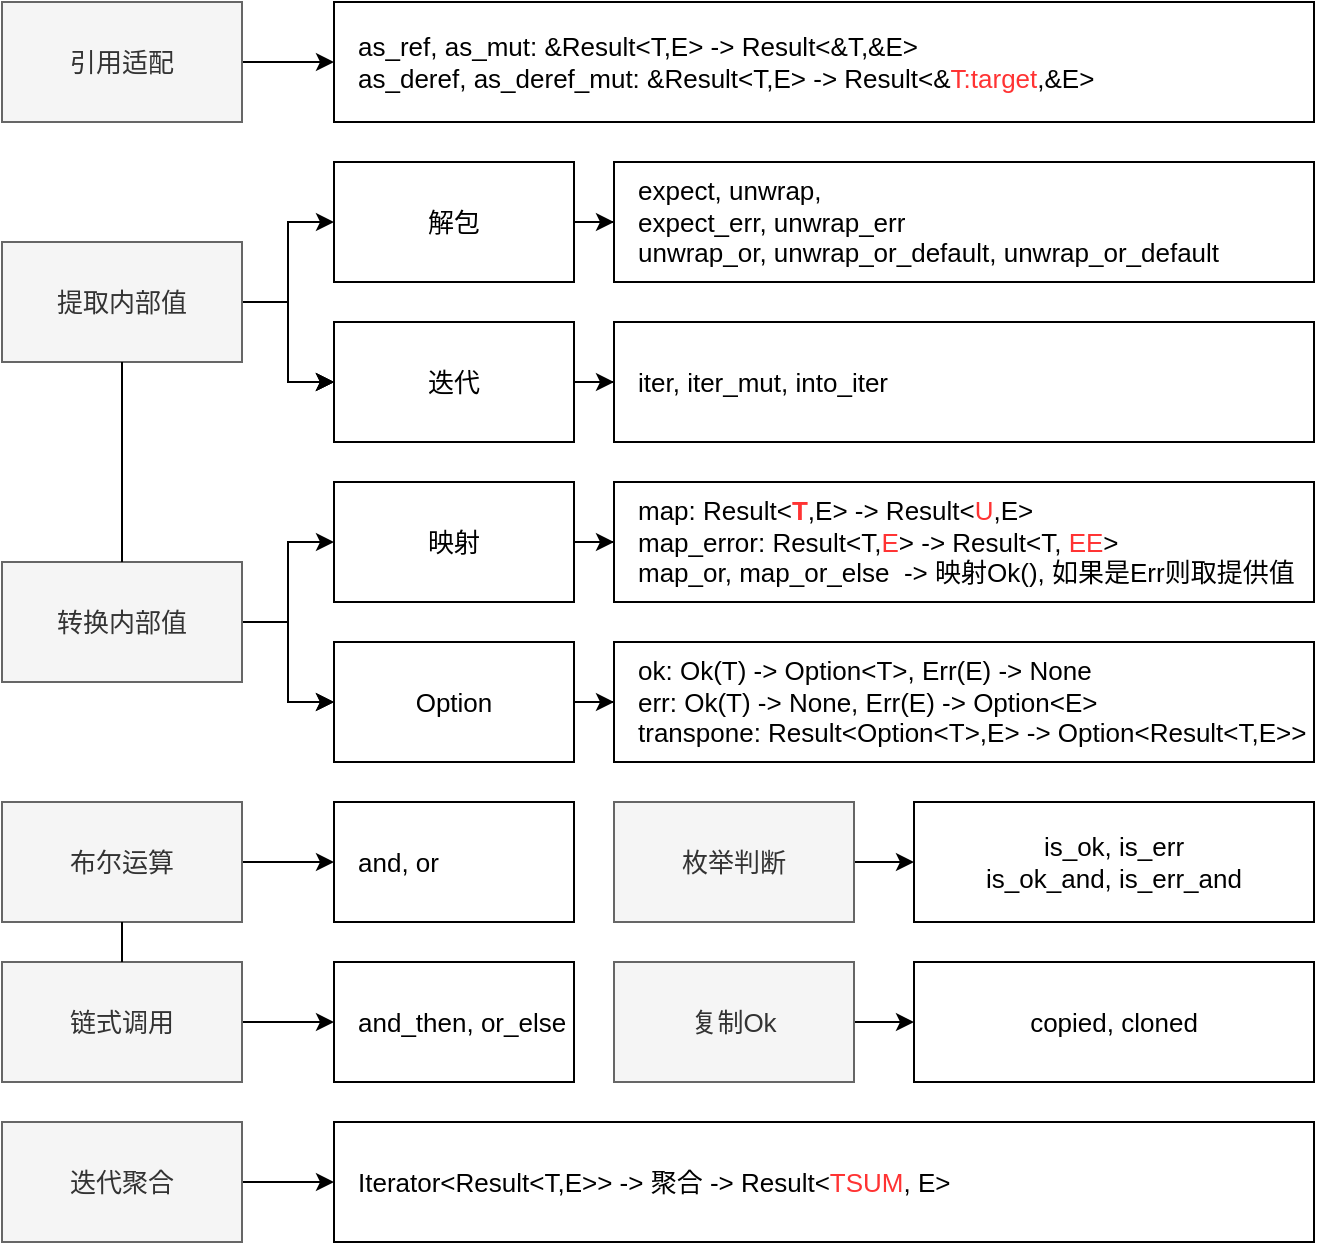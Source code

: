 <mxfile version="21.5.2" type="device" pages="2">
  <diagram name="第 1 页" id="amgvbtfpD5c7mr5i8vl2">
    <mxGraphModel dx="2314" dy="1166" grid="0" gridSize="10" guides="1" tooltips="1" connect="1" arrows="1" fold="1" page="1" pageScale="1" pageWidth="827" pageHeight="1169" math="0" shadow="0">
      <root>
        <mxCell id="0" />
        <mxCell id="1" parent="0" />
        <mxCell id="7Dq5Ay2CCi1CjYVmZKPr-3" value="" style="edgeStyle=orthogonalEdgeStyle;rounded=0;orthogonalLoop=1;jettySize=auto;html=1;fontSize=13;" parent="1" source="7Dq5Ay2CCi1CjYVmZKPr-1" target="7Dq5Ay2CCi1CjYVmZKPr-2" edge="1">
          <mxGeometry relative="1" as="geometry" />
        </mxCell>
        <mxCell id="7Dq5Ay2CCi1CjYVmZKPr-4" value="" style="edgeStyle=orthogonalEdgeStyle;rounded=0;orthogonalLoop=1;jettySize=auto;html=1;fontSize=13;" parent="1" source="7Dq5Ay2CCi1CjYVmZKPr-1" target="7Dq5Ay2CCi1CjYVmZKPr-2" edge="1">
          <mxGeometry relative="1" as="geometry" />
        </mxCell>
        <mxCell id="7Dq5Ay2CCi1CjYVmZKPr-5" value="" style="edgeStyle=orthogonalEdgeStyle;rounded=0;orthogonalLoop=1;jettySize=auto;html=1;fontSize=13;" parent="1" source="7Dq5Ay2CCi1CjYVmZKPr-1" target="7Dq5Ay2CCi1CjYVmZKPr-2" edge="1">
          <mxGeometry relative="1" as="geometry" />
        </mxCell>
        <mxCell id="7Dq5Ay2CCi1CjYVmZKPr-7" value="" style="edgeStyle=orthogonalEdgeStyle;rounded=0;orthogonalLoop=1;jettySize=auto;html=1;fontSize=13;" parent="1" source="7Dq5Ay2CCi1CjYVmZKPr-1" target="7Dq5Ay2CCi1CjYVmZKPr-6" edge="1">
          <mxGeometry relative="1" as="geometry" />
        </mxCell>
        <mxCell id="7Dq5Ay2CCi1CjYVmZKPr-1" value="提取内部值" style="rounded=0;whiteSpace=wrap;html=1;fontSize=13;fillColor=#f5f5f5;strokeColor=#666666;fontColor=#333333;" parent="1" vertex="1">
          <mxGeometry x="74" y="330" width="120" height="60" as="geometry" />
        </mxCell>
        <mxCell id="7Dq5Ay2CCi1CjYVmZKPr-22" value="" style="edgeStyle=orthogonalEdgeStyle;rounded=0;orthogonalLoop=1;jettySize=auto;html=1;fontSize=13;" parent="1" source="7Dq5Ay2CCi1CjYVmZKPr-2" target="7Dq5Ay2CCi1CjYVmZKPr-21" edge="1">
          <mxGeometry relative="1" as="geometry" />
        </mxCell>
        <mxCell id="7Dq5Ay2CCi1CjYVmZKPr-2" value="迭代" style="whiteSpace=wrap;html=1;rounded=0;fontSize=13;" parent="1" vertex="1">
          <mxGeometry x="240" y="370" width="120" height="60" as="geometry" />
        </mxCell>
        <mxCell id="7Dq5Ay2CCi1CjYVmZKPr-20" value="" style="edgeStyle=orthogonalEdgeStyle;rounded=0;orthogonalLoop=1;jettySize=auto;html=1;fontSize=13;" parent="1" source="7Dq5Ay2CCi1CjYVmZKPr-6" target="7Dq5Ay2CCi1CjYVmZKPr-19" edge="1">
          <mxGeometry relative="1" as="geometry" />
        </mxCell>
        <mxCell id="7Dq5Ay2CCi1CjYVmZKPr-6" value="解包" style="whiteSpace=wrap;html=1;rounded=0;fontSize=13;" parent="1" vertex="1">
          <mxGeometry x="240" y="290" width="120" height="60" as="geometry" />
        </mxCell>
        <mxCell id="7Dq5Ay2CCi1CjYVmZKPr-35" value="" style="edgeStyle=orthogonalEdgeStyle;rounded=0;orthogonalLoop=1;jettySize=auto;html=1;" parent="1" source="7Dq5Ay2CCi1CjYVmZKPr-8" target="7Dq5Ay2CCi1CjYVmZKPr-31" edge="1">
          <mxGeometry relative="1" as="geometry" />
        </mxCell>
        <mxCell id="7Dq5Ay2CCi1CjYVmZKPr-8" value="引用适配" style="rounded=0;whiteSpace=wrap;html=1;fontSize=13;fillColor=#f5f5f5;strokeColor=#666666;fontColor=#333333;" parent="1" vertex="1">
          <mxGeometry x="74" y="210" width="120" height="60" as="geometry" />
        </mxCell>
        <mxCell id="7Dq5Ay2CCi1CjYVmZKPr-11" value="" style="edgeStyle=orthogonalEdgeStyle;rounded=0;orthogonalLoop=1;jettySize=auto;html=1;fontSize=13;" parent="1" source="7Dq5Ay2CCi1CjYVmZKPr-9" target="7Dq5Ay2CCi1CjYVmZKPr-10" edge="1">
          <mxGeometry relative="1" as="geometry" />
        </mxCell>
        <mxCell id="7Dq5Ay2CCi1CjYVmZKPr-12" value="" style="edgeStyle=orthogonalEdgeStyle;rounded=0;orthogonalLoop=1;jettySize=auto;html=1;fontSize=13;" parent="1" source="7Dq5Ay2CCi1CjYVmZKPr-9" target="7Dq5Ay2CCi1CjYVmZKPr-10" edge="1">
          <mxGeometry relative="1" as="geometry" />
        </mxCell>
        <mxCell id="7Dq5Ay2CCi1CjYVmZKPr-15" value="" style="edgeStyle=orthogonalEdgeStyle;rounded=0;orthogonalLoop=1;jettySize=auto;html=1;fontSize=13;" parent="1" source="7Dq5Ay2CCi1CjYVmZKPr-9" target="7Dq5Ay2CCi1CjYVmZKPr-14" edge="1">
          <mxGeometry relative="1" as="geometry" />
        </mxCell>
        <mxCell id="7Dq5Ay2CCi1CjYVmZKPr-9" value="转换内部值" style="rounded=0;whiteSpace=wrap;html=1;fontSize=13;fillColor=#f5f5f5;strokeColor=#666666;fontColor=#333333;" parent="1" vertex="1">
          <mxGeometry x="74" y="490" width="120" height="60" as="geometry" />
        </mxCell>
        <mxCell id="7Dq5Ay2CCi1CjYVmZKPr-26" value="" style="edgeStyle=orthogonalEdgeStyle;rounded=0;orthogonalLoop=1;jettySize=auto;html=1;" parent="1" source="7Dq5Ay2CCi1CjYVmZKPr-10" target="7Dq5Ay2CCi1CjYVmZKPr-25" edge="1">
          <mxGeometry relative="1" as="geometry" />
        </mxCell>
        <mxCell id="7Dq5Ay2CCi1CjYVmZKPr-10" value="Option" style="whiteSpace=wrap;html=1;rounded=0;fontSize=13;" parent="1" vertex="1">
          <mxGeometry x="240" y="530" width="120" height="60" as="geometry" />
        </mxCell>
        <mxCell id="7Dq5Ay2CCi1CjYVmZKPr-24" value="" style="edgeStyle=orthogonalEdgeStyle;rounded=0;orthogonalLoop=1;jettySize=auto;html=1;" parent="1" source="7Dq5Ay2CCi1CjYVmZKPr-14" target="7Dq5Ay2CCi1CjYVmZKPr-23" edge="1">
          <mxGeometry relative="1" as="geometry" />
        </mxCell>
        <mxCell id="7Dq5Ay2CCi1CjYVmZKPr-14" value="映射" style="whiteSpace=wrap;html=1;rounded=0;fontSize=13;" parent="1" vertex="1">
          <mxGeometry x="240" y="450" width="120" height="60" as="geometry" />
        </mxCell>
        <mxCell id="7Dq5Ay2CCi1CjYVmZKPr-32" value="" style="edgeStyle=orthogonalEdgeStyle;rounded=0;orthogonalLoop=1;jettySize=auto;html=1;" parent="1" source="7Dq5Ay2CCi1CjYVmZKPr-16" target="7Dq5Ay2CCi1CjYVmZKPr-27" edge="1">
          <mxGeometry relative="1" as="geometry" />
        </mxCell>
        <mxCell id="7Dq5Ay2CCi1CjYVmZKPr-16" value="布尔运算" style="rounded=0;whiteSpace=wrap;html=1;fontSize=13;fillColor=#f5f5f5;strokeColor=#666666;fontColor=#333333;" parent="1" vertex="1">
          <mxGeometry x="74" y="610" width="120" height="60" as="geometry" />
        </mxCell>
        <mxCell id="7Dq5Ay2CCi1CjYVmZKPr-33" value="" style="edgeStyle=orthogonalEdgeStyle;rounded=0;orthogonalLoop=1;jettySize=auto;html=1;" parent="1" source="7Dq5Ay2CCi1CjYVmZKPr-17" target="7Dq5Ay2CCi1CjYVmZKPr-28" edge="1">
          <mxGeometry relative="1" as="geometry" />
        </mxCell>
        <mxCell id="7Dq5Ay2CCi1CjYVmZKPr-17" value="链式调用" style="rounded=0;whiteSpace=wrap;html=1;fontSize=13;fillColor=#f5f5f5;strokeColor=#666666;fontColor=#333333;" parent="1" vertex="1">
          <mxGeometry x="74" y="690" width="120" height="60" as="geometry" />
        </mxCell>
        <mxCell id="7Dq5Ay2CCi1CjYVmZKPr-34" value="" style="edgeStyle=orthogonalEdgeStyle;rounded=0;orthogonalLoop=1;jettySize=auto;html=1;" parent="1" source="7Dq5Ay2CCi1CjYVmZKPr-18" target="7Dq5Ay2CCi1CjYVmZKPr-30" edge="1">
          <mxGeometry relative="1" as="geometry" />
        </mxCell>
        <mxCell id="7Dq5Ay2CCi1CjYVmZKPr-18" value="迭代聚合" style="rounded=0;whiteSpace=wrap;html=1;fontSize=13;fillColor=#f5f5f5;strokeColor=#666666;fontColor=#333333;" parent="1" vertex="1">
          <mxGeometry x="74" y="770" width="120" height="60" as="geometry" />
        </mxCell>
        <mxCell id="7Dq5Ay2CCi1CjYVmZKPr-19" value="expect, unwrap,&lt;br style=&quot;font-size: 13px;&quot;&gt;expect_err, unwrap_err&lt;br style=&quot;font-size: 13px;&quot;&gt;unwrap_or, unwrap_or_default, unwrap_or_default" style="whiteSpace=wrap;html=1;rounded=0;align=left;spacingLeft=10;fontSize=13;" parent="1" vertex="1">
          <mxGeometry x="380" y="290" width="350" height="60" as="geometry" />
        </mxCell>
        <mxCell id="7Dq5Ay2CCi1CjYVmZKPr-21" value="iter, iter_mut, into_iter" style="whiteSpace=wrap;html=1;rounded=0;align=left;spacingTop=0;spacingLeft=10;fontSize=13;" parent="1" vertex="1">
          <mxGeometry x="380" y="370" width="350" height="60" as="geometry" />
        </mxCell>
        <mxCell id="7Dq5Ay2CCi1CjYVmZKPr-23" value="map: Result&amp;lt;&lt;font color=&quot;#ff3333&quot;&gt;&lt;b&gt;T&lt;/b&gt;&lt;/font&gt;,E&amp;gt; -&amp;gt; Result&amp;lt;&lt;font color=&quot;#ff3333&quot;&gt;U&lt;/font&gt;,E&amp;gt;&lt;br&gt;map_error: Result&amp;lt;T,&lt;font color=&quot;#ff3333&quot;&gt;E&lt;/font&gt;&amp;gt; -&amp;gt; Result&amp;lt;T, &lt;font color=&quot;#ff3333&quot;&gt;EE&lt;/font&gt;&amp;gt;&lt;br&gt;map_or, map_or_else&amp;nbsp; -&amp;gt; 映射Ok(), 如果是Err则取提供值" style="whiteSpace=wrap;html=1;fontSize=13;rounded=0;align=left;spacingLeft=10;" parent="1" vertex="1">
          <mxGeometry x="380" y="450" width="350" height="60" as="geometry" />
        </mxCell>
        <mxCell id="7Dq5Ay2CCi1CjYVmZKPr-25" value="ok: Ok(T) -&amp;gt; Option&amp;lt;T&amp;gt;, Err(E) -&amp;gt; None&lt;br&gt;err: Ok(T) -&amp;gt; None, Err(E) -&amp;gt; Option&amp;lt;E&amp;gt;&lt;br&gt;transpone: Result&amp;lt;Option&amp;lt;T&amp;gt;,E&amp;gt; -&amp;gt; Option&amp;lt;Result&amp;lt;T,E&amp;gt;&amp;gt;" style="whiteSpace=wrap;html=1;fontSize=13;rounded=0;align=left;spacingLeft=10;" parent="1" vertex="1">
          <mxGeometry x="380" y="530" width="350" height="60" as="geometry" />
        </mxCell>
        <mxCell id="7Dq5Ay2CCi1CjYVmZKPr-27" value="and, or" style="whiteSpace=wrap;html=1;fontSize=13;rounded=0;align=left;spacingLeft=10;" parent="1" vertex="1">
          <mxGeometry x="240" y="610" width="120" height="60" as="geometry" />
        </mxCell>
        <mxCell id="7Dq5Ay2CCi1CjYVmZKPr-28" value="and_then, or_else" style="whiteSpace=wrap;html=1;fontSize=13;rounded=0;align=left;spacingLeft=10;" parent="1" vertex="1">
          <mxGeometry x="240" y="690" width="120" height="60" as="geometry" />
        </mxCell>
        <mxCell id="7Dq5Ay2CCi1CjYVmZKPr-30" value="Iterator&amp;lt;Result&amp;lt;T,E&amp;gt;&amp;gt;&amp;nbsp;-&amp;gt; 聚合 -&amp;gt; Result&amp;lt;&lt;font color=&quot;#ff3333&quot;&gt;TSUM&lt;/font&gt;, E&amp;gt;" style="whiteSpace=wrap;html=1;fontSize=13;rounded=0;align=left;spacingLeft=10;" parent="1" vertex="1">
          <mxGeometry x="240" y="770" width="490" height="60" as="geometry" />
        </mxCell>
        <mxCell id="7Dq5Ay2CCi1CjYVmZKPr-31" value="as_ref, as_mut: &amp;amp;Result&amp;lt;T,E&amp;gt; -&amp;gt; Result&amp;lt;&amp;amp;T,&amp;amp;E&amp;gt;&lt;br&gt;as_deref, as_deref_mut: &amp;amp;Result&amp;lt;T,E&amp;gt; -&amp;gt; Result&amp;lt;&amp;amp;&lt;font color=&quot;#ff3333&quot;&gt;T:target&lt;/font&gt;,&amp;amp;E&amp;gt;" style="whiteSpace=wrap;html=1;fontSize=13;rounded=0;align=left;spacingLeft=10;" parent="1" vertex="1">
          <mxGeometry x="240" y="210" width="490" height="60" as="geometry" />
        </mxCell>
        <mxCell id="7Dq5Ay2CCi1CjYVmZKPr-36" value="" style="endArrow=none;html=1;rounded=0;entryX=0.5;entryY=1;entryDx=0;entryDy=0;exitX=0.5;exitY=0;exitDx=0;exitDy=0;" parent="1" source="7Dq5Ay2CCi1CjYVmZKPr-9" target="7Dq5Ay2CCi1CjYVmZKPr-1" edge="1">
          <mxGeometry width="50" height="50" relative="1" as="geometry">
            <mxPoint x="380" y="610" as="sourcePoint" />
            <mxPoint x="430" y="560" as="targetPoint" />
          </mxGeometry>
        </mxCell>
        <mxCell id="7Dq5Ay2CCi1CjYVmZKPr-37" value="" style="endArrow=none;html=1;rounded=0;entryX=0.5;entryY=1;entryDx=0;entryDy=0;exitX=0.5;exitY=0;exitDx=0;exitDy=0;" parent="1" source="7Dq5Ay2CCi1CjYVmZKPr-17" target="7Dq5Ay2CCi1CjYVmZKPr-16" edge="1">
          <mxGeometry width="50" height="50" relative="1" as="geometry">
            <mxPoint x="380" y="610" as="sourcePoint" />
            <mxPoint x="430" y="560" as="targetPoint" />
          </mxGeometry>
        </mxCell>
        <mxCell id="7Dq5Ay2CCi1CjYVmZKPr-41" value="" style="edgeStyle=orthogonalEdgeStyle;rounded=0;orthogonalLoop=1;jettySize=auto;html=1;" parent="1" source="7Dq5Ay2CCi1CjYVmZKPr-38" target="7Dq5Ay2CCi1CjYVmZKPr-40" edge="1">
          <mxGeometry relative="1" as="geometry" />
        </mxCell>
        <mxCell id="7Dq5Ay2CCi1CjYVmZKPr-38" value="枚举判断" style="rounded=0;whiteSpace=wrap;html=1;fontSize=13;fillColor=#f5f5f5;strokeColor=#666666;fontColor=#333333;" parent="1" vertex="1">
          <mxGeometry x="380" y="610" width="120" height="60" as="geometry" />
        </mxCell>
        <mxCell id="7Dq5Ay2CCi1CjYVmZKPr-40" value="is_ok, is_err&lt;br&gt;is_ok_and, is_err_and" style="whiteSpace=wrap;html=1;fontSize=13;rounded=0;" parent="1" vertex="1">
          <mxGeometry x="530" y="610" width="200" height="60" as="geometry" />
        </mxCell>
        <mxCell id="7Dq5Ay2CCi1CjYVmZKPr-44" value="" style="edgeStyle=orthogonalEdgeStyle;rounded=0;orthogonalLoop=1;jettySize=auto;html=1;" parent="1" source="7Dq5Ay2CCi1CjYVmZKPr-42" target="7Dq5Ay2CCi1CjYVmZKPr-43" edge="1">
          <mxGeometry relative="1" as="geometry" />
        </mxCell>
        <mxCell id="7Dq5Ay2CCi1CjYVmZKPr-42" value="复制Ok" style="rounded=0;whiteSpace=wrap;html=1;fontSize=13;fillColor=#f5f5f5;strokeColor=#666666;fontColor=#333333;" parent="1" vertex="1">
          <mxGeometry x="380" y="690" width="120" height="60" as="geometry" />
        </mxCell>
        <mxCell id="7Dq5Ay2CCi1CjYVmZKPr-43" value="copied, cloned" style="whiteSpace=wrap;html=1;fontSize=13;rounded=0;" parent="1" vertex="1">
          <mxGeometry x="530" y="690" width="200" height="60" as="geometry" />
        </mxCell>
      </root>
    </mxGraphModel>
  </diagram>
  <diagram id="EiDsMg08D9qLei1BUfKJ" name="第 2 页">
    <mxGraphModel dx="2314" dy="1166" grid="0" gridSize="10" guides="1" tooltips="1" connect="1" arrows="1" fold="1" page="1" pageScale="1" pageWidth="827" pageHeight="1169" math="0" shadow="0">
      <root>
        <mxCell id="0" />
        <mxCell id="1" parent="0" />
      </root>
    </mxGraphModel>
  </diagram>
</mxfile>
